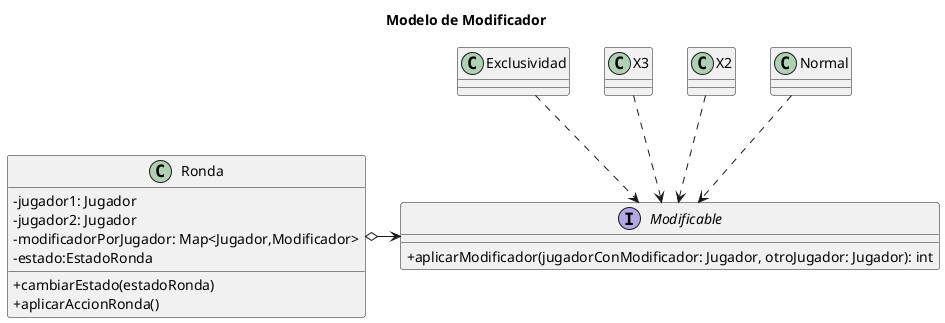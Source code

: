 @startuml
title Modelo de Modificador
skinparam classAttributeIconSize 0


class Ronda {
    - jugador1: Jugador
    - jugador2: Jugador
    - modificadorPorJugador: Map<Jugador,Modificador>
    - estado:EstadoRonda

    + cambiarEstado(estadoRonda)
    + aplicarAccionRonda()
}

interface Modificable{
    + aplicarModificador(jugadorConModificador: Jugador, otroJugador: Jugador): int
}

class Normal{
}

class X2{
}

class X3{
}

class Exclusividad{
}


Ronda o-> Modificable

Modificable <.up. Normal
Modificable <.up. X2
Modificable <.up. X3
Modificable <.up. Exclusividad

@enduml